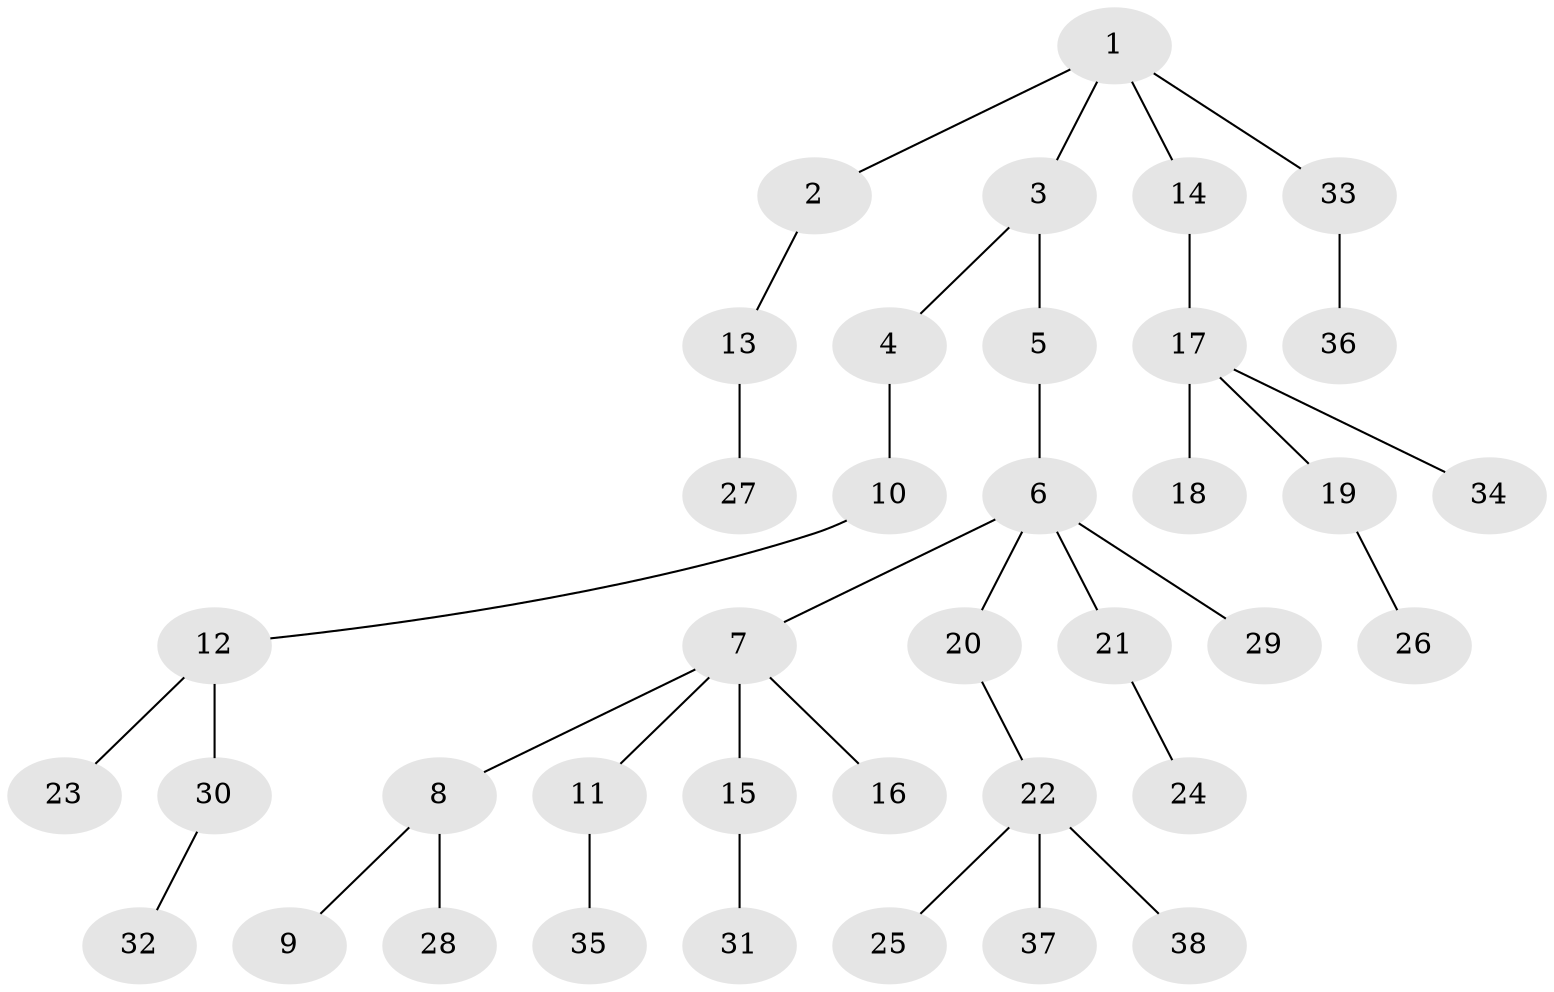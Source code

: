 // original degree distribution, {5: 0.047619047619047616, 2: 0.20634920634920634, 4: 0.031746031746031744, 3: 0.15873015873015872, 6: 0.031746031746031744, 1: 0.5238095238095238}
// Generated by graph-tools (version 1.1) at 2025/52/03/04/25 22:52:05]
// undirected, 38 vertices, 37 edges
graph export_dot {
  node [color=gray90,style=filled];
  1;
  2;
  3;
  4;
  5;
  6;
  7;
  8;
  9;
  10;
  11;
  12;
  13;
  14;
  15;
  16;
  17;
  18;
  19;
  20;
  21;
  22;
  23;
  24;
  25;
  26;
  27;
  28;
  29;
  30;
  31;
  32;
  33;
  34;
  35;
  36;
  37;
  38;
  1 -- 2 [weight=1.0];
  1 -- 3 [weight=1.0];
  1 -- 14 [weight=1.0];
  1 -- 33 [weight=1.0];
  2 -- 13 [weight=1.0];
  3 -- 4 [weight=1.0];
  3 -- 5 [weight=1.0];
  4 -- 10 [weight=1.0];
  5 -- 6 [weight=1.0];
  6 -- 7 [weight=1.0];
  6 -- 20 [weight=1.0];
  6 -- 21 [weight=1.0];
  6 -- 29 [weight=1.0];
  7 -- 8 [weight=1.0];
  7 -- 11 [weight=1.0];
  7 -- 15 [weight=1.0];
  7 -- 16 [weight=1.0];
  8 -- 9 [weight=1.0];
  8 -- 28 [weight=1.0];
  10 -- 12 [weight=1.0];
  11 -- 35 [weight=1.0];
  12 -- 23 [weight=1.0];
  12 -- 30 [weight=1.0];
  13 -- 27 [weight=1.0];
  14 -- 17 [weight=1.0];
  15 -- 31 [weight=1.0];
  17 -- 18 [weight=1.0];
  17 -- 19 [weight=1.0];
  17 -- 34 [weight=1.0];
  19 -- 26 [weight=1.0];
  20 -- 22 [weight=1.0];
  21 -- 24 [weight=1.0];
  22 -- 25 [weight=1.0];
  22 -- 37 [weight=1.0];
  22 -- 38 [weight=1.0];
  30 -- 32 [weight=1.0];
  33 -- 36 [weight=1.0];
}
